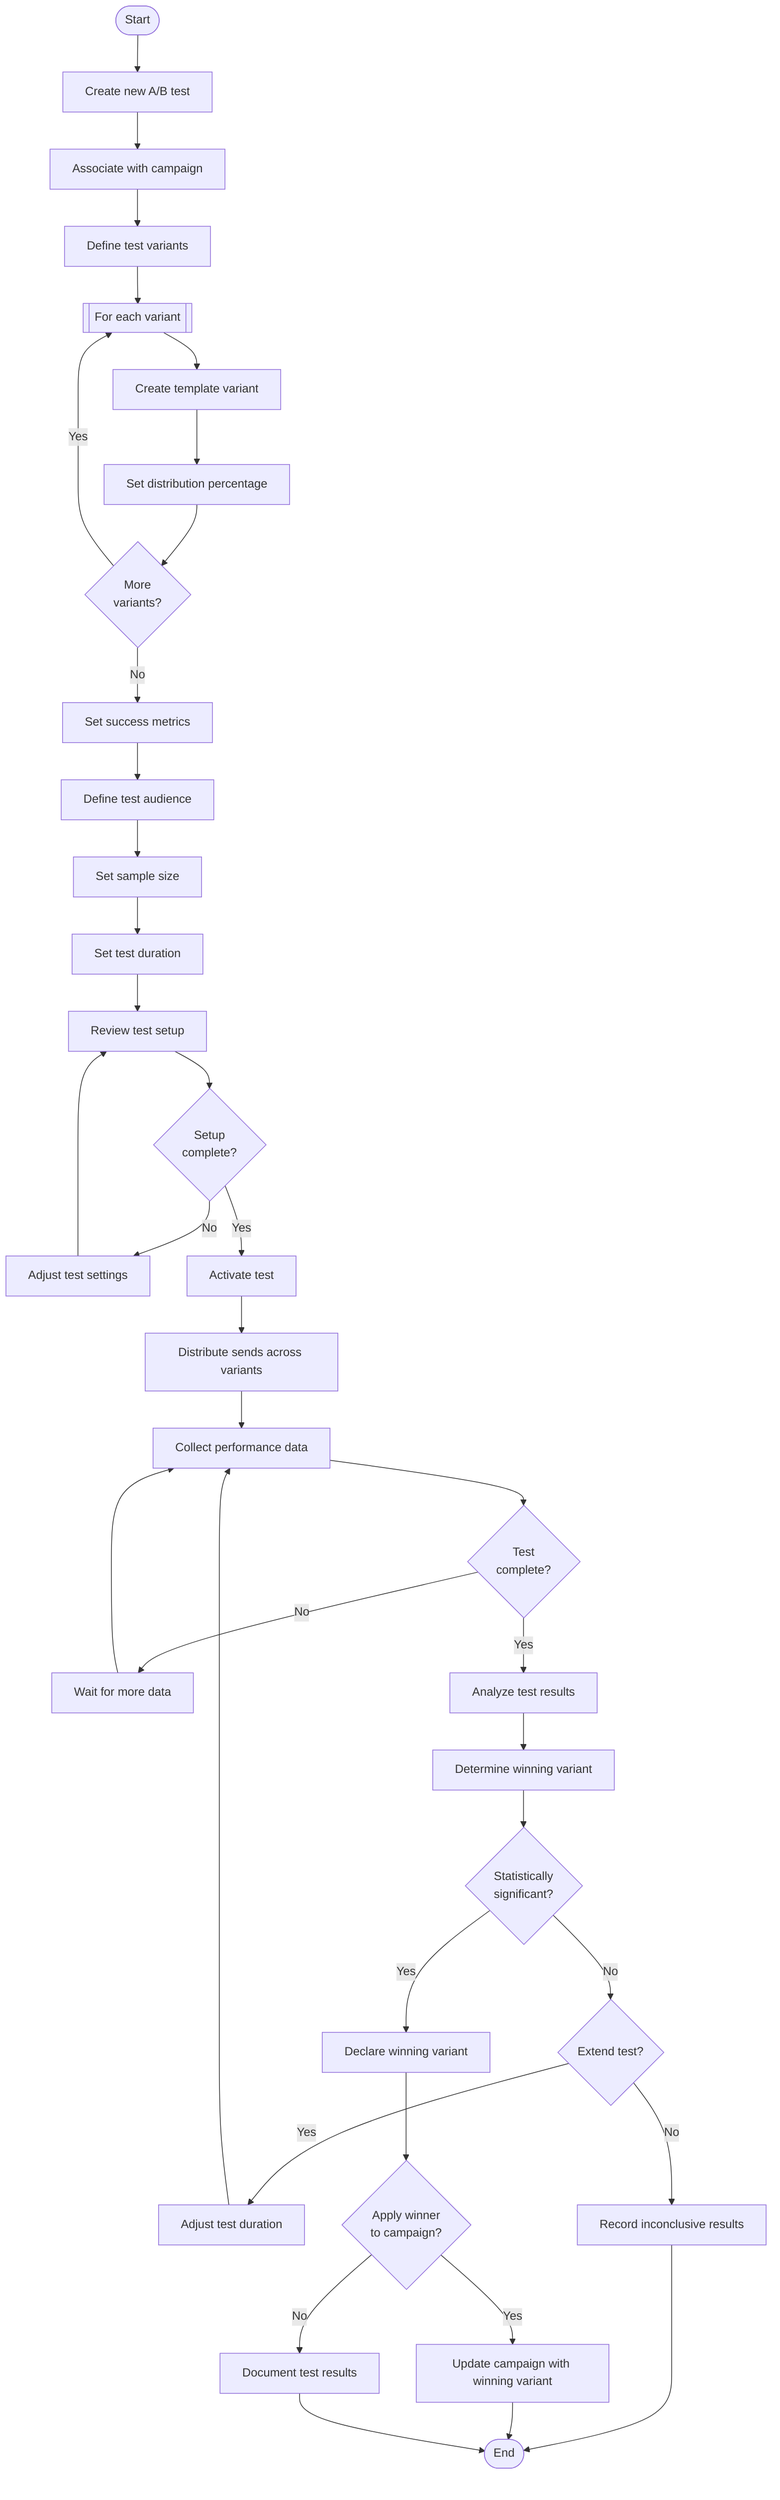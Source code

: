 flowchart TD
    start([Start]) --> createTest[Create new A/B test]
    createTest --> setCampaign[Associate with campaign]
    setCampaign --> defineVariants[Define test variants]
    
    defineVariants --> loopVariants[["For each variant"]]
    loopVariants --> createTemplate[Create template variant]
    createTemplate --> setDistribution[Set distribution percentage]
    setDistribution --> nextVariant{More\nvariants?}
    
    nextVariant -->|Yes| loopVariants
    nextVariant -->|No| setMetrics[Set success metrics]
    
    setMetrics --> defineAudience[Define test audience]
    defineAudience --> setSampleSize[Set sample size]
    setSampleSize --> setDuration[Set test duration]
    
    setDuration --> reviewTest[Review test setup]
    reviewTest --> testOk{Setup\ncomplete?}
    
    testOk -->|No| adjustSettings[Adjust test settings]
    adjustSettings --> reviewTest
    testOk -->|Yes| activateTest[Activate test]
    
    activateTest --> distributeSends[Distribute sends across variants]
    distributeSends --> collectData[Collect performance data]
    collectData --> testComplete{Test\ncomplete?}
    
    testComplete -->|No| waitMoreData[Wait for more data]
    waitMoreData --> collectData
    testComplete -->|Yes| analyzeResults[Analyze test results]
    
    analyzeResults --> determineWinner[Determine winning variant]
    determineWinner --> significantResult{Statistically\nsignificant?}
    
    significantResult -->|No| extendTest{Extend test?}
    extendTest -->|Yes| adjustDuration[Adjust test duration]
    adjustDuration --> collectData
    extendTest -->|No| inconclusiveResults[Record inconclusive results]
    inconclusiveResults --> endNode
    
    significantResult -->|Yes| declareWinner[Declare winning variant]
    declareWinner --> applyWinner{Apply winner\nto campaign?}
    
    applyWinner -->|Yes| updateCampaign[Update campaign with winning variant]
    updateCampaign --> endNode
    applyWinner -->|No| documentResults[Document test results]
    documentResults --> endNode([End])